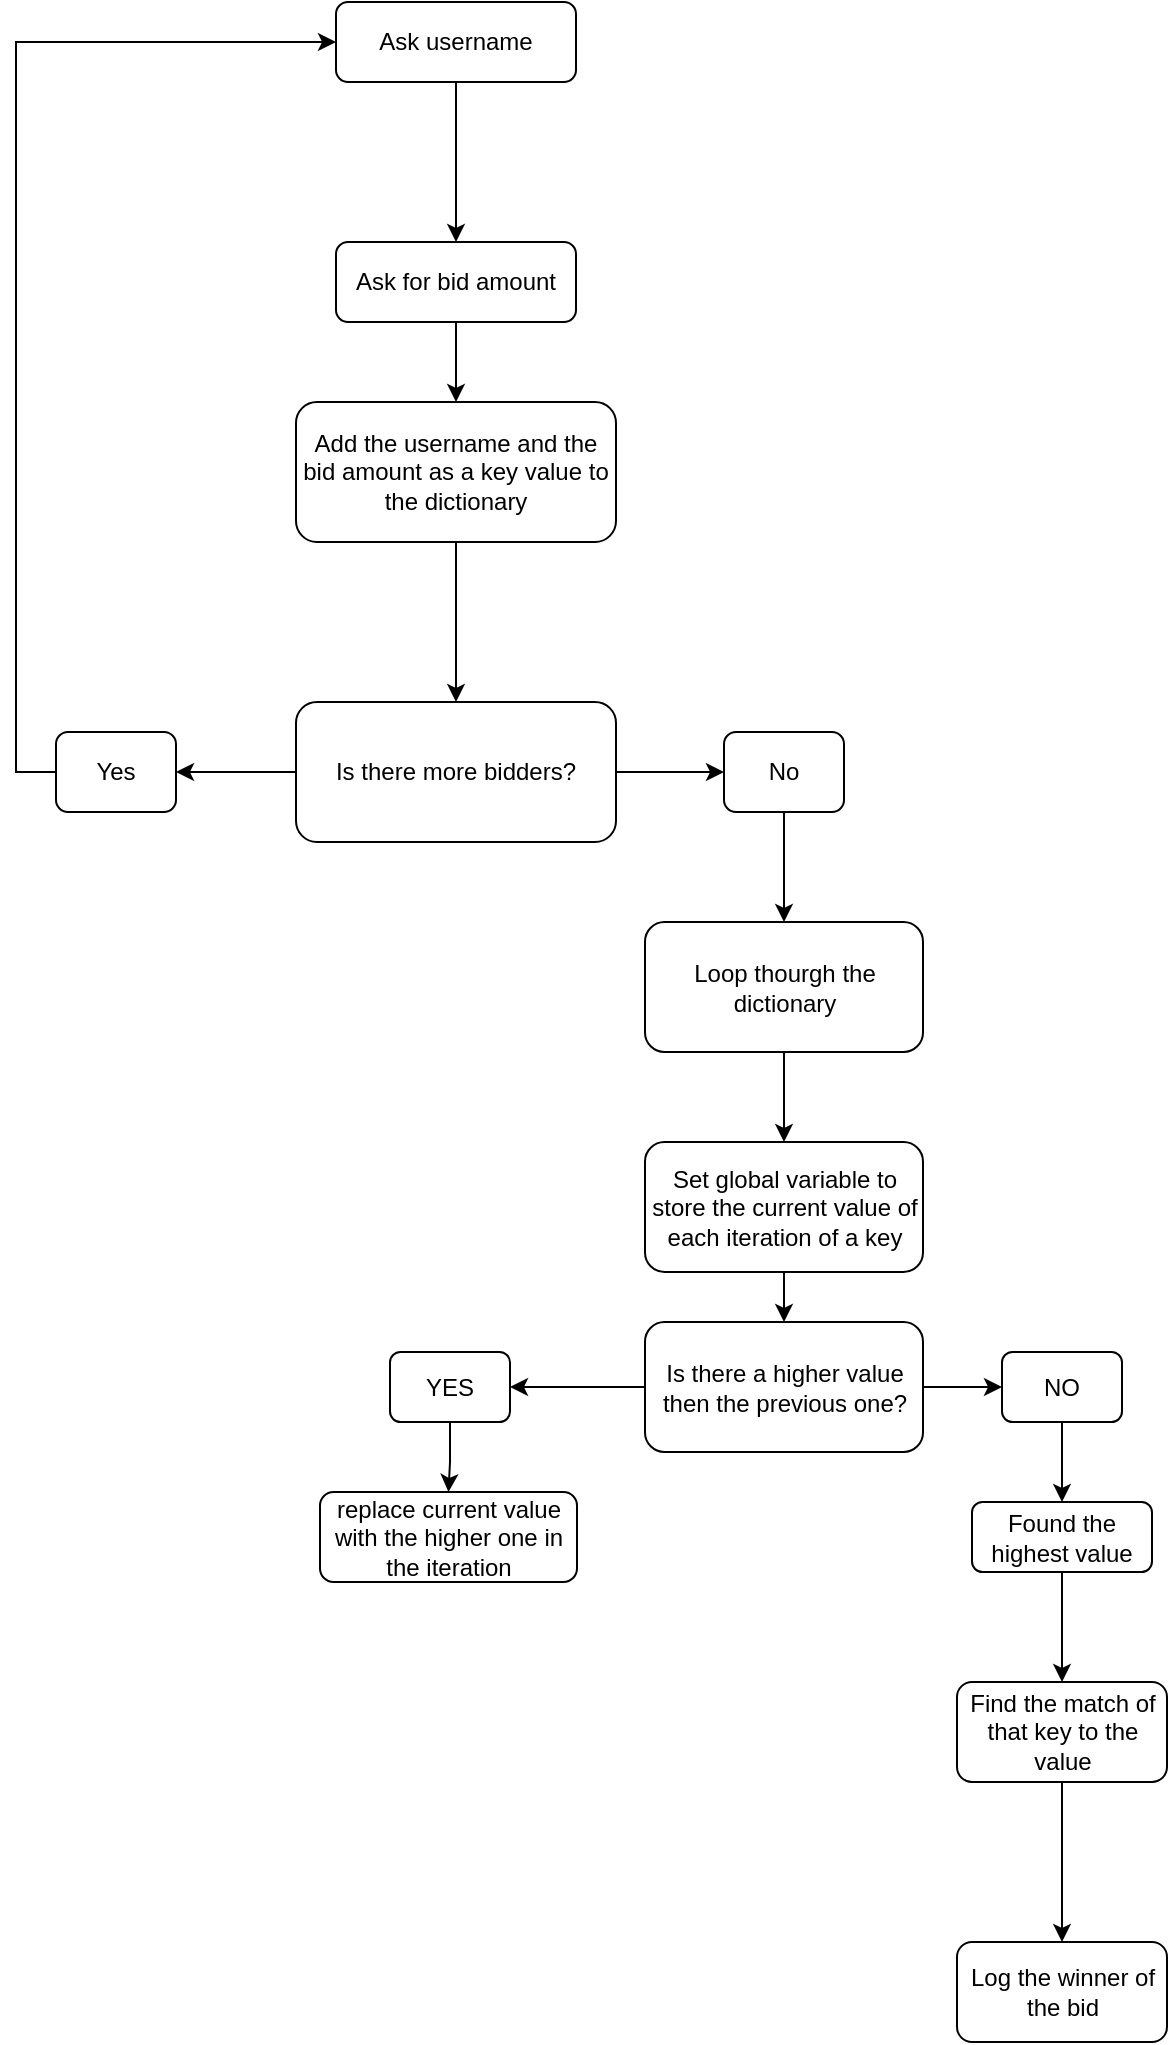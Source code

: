 <mxfile version="24.7.7">
  <diagram id="C5RBs43oDa-KdzZeNtuy" name="Page-1">
    <mxGraphModel dx="945" dy="810" grid="1" gridSize="10" guides="1" tooltips="1" connect="1" arrows="1" fold="1" page="1" pageScale="1" pageWidth="827" pageHeight="1169" math="0" shadow="0">
      <root>
        <mxCell id="WIyWlLk6GJQsqaUBKTNV-0" />
        <mxCell id="WIyWlLk6GJQsqaUBKTNV-1" parent="WIyWlLk6GJQsqaUBKTNV-0" />
        <mxCell id="PdQaRInikhkW18oeZY4p-2" value="" style="edgeStyle=orthogonalEdgeStyle;rounded=0;orthogonalLoop=1;jettySize=auto;html=1;" parent="WIyWlLk6GJQsqaUBKTNV-1" source="WIyWlLk6GJQsqaUBKTNV-3" target="PdQaRInikhkW18oeZY4p-1" edge="1">
          <mxGeometry relative="1" as="geometry" />
        </mxCell>
        <mxCell id="WIyWlLk6GJQsqaUBKTNV-3" value="Ask username" style="rounded=1;whiteSpace=wrap;html=1;fontSize=12;glass=0;strokeWidth=1;shadow=0;" parent="WIyWlLk6GJQsqaUBKTNV-1" vertex="1">
          <mxGeometry x="357" y="90" width="120" height="40" as="geometry" />
        </mxCell>
        <mxCell id="PdQaRInikhkW18oeZY4p-4" value="" style="edgeStyle=orthogonalEdgeStyle;rounded=0;orthogonalLoop=1;jettySize=auto;html=1;" parent="WIyWlLk6GJQsqaUBKTNV-1" source="PdQaRInikhkW18oeZY4p-1" target="PdQaRInikhkW18oeZY4p-3" edge="1">
          <mxGeometry relative="1" as="geometry" />
        </mxCell>
        <mxCell id="PdQaRInikhkW18oeZY4p-1" value="Ask for bid amount" style="rounded=1;whiteSpace=wrap;html=1;fontSize=12;glass=0;strokeWidth=1;shadow=0;" parent="WIyWlLk6GJQsqaUBKTNV-1" vertex="1">
          <mxGeometry x="357" y="210" width="120" height="40" as="geometry" />
        </mxCell>
        <mxCell id="PdQaRInikhkW18oeZY4p-6" value="" style="edgeStyle=orthogonalEdgeStyle;rounded=0;orthogonalLoop=1;jettySize=auto;html=1;" parent="WIyWlLk6GJQsqaUBKTNV-1" source="PdQaRInikhkW18oeZY4p-3" target="PdQaRInikhkW18oeZY4p-5" edge="1">
          <mxGeometry relative="1" as="geometry" />
        </mxCell>
        <mxCell id="PdQaRInikhkW18oeZY4p-3" value="Add the username and the bid amount as a key value to the dictionary" style="rounded=1;whiteSpace=wrap;html=1;fontSize=12;glass=0;strokeWidth=1;shadow=0;" parent="WIyWlLk6GJQsqaUBKTNV-1" vertex="1">
          <mxGeometry x="337" y="290" width="160" height="70" as="geometry" />
        </mxCell>
        <mxCell id="PdQaRInikhkW18oeZY4p-8" value="" style="edgeStyle=orthogonalEdgeStyle;rounded=0;orthogonalLoop=1;jettySize=auto;html=1;" parent="WIyWlLk6GJQsqaUBKTNV-1" source="PdQaRInikhkW18oeZY4p-5" target="PdQaRInikhkW18oeZY4p-7" edge="1">
          <mxGeometry relative="1" as="geometry" />
        </mxCell>
        <mxCell id="PdQaRInikhkW18oeZY4p-11" value="" style="edgeStyle=orthogonalEdgeStyle;rounded=0;orthogonalLoop=1;jettySize=auto;html=1;" parent="WIyWlLk6GJQsqaUBKTNV-1" source="PdQaRInikhkW18oeZY4p-5" target="PdQaRInikhkW18oeZY4p-10" edge="1">
          <mxGeometry relative="1" as="geometry" />
        </mxCell>
        <mxCell id="PdQaRInikhkW18oeZY4p-5" value="Is there more bidders?" style="rounded=1;whiteSpace=wrap;html=1;fontSize=12;glass=0;strokeWidth=1;shadow=0;" parent="WIyWlLk6GJQsqaUBKTNV-1" vertex="1">
          <mxGeometry x="337" y="440" width="160" height="70" as="geometry" />
        </mxCell>
        <mxCell id="PdQaRInikhkW18oeZY4p-13" value="" style="edgeStyle=orthogonalEdgeStyle;rounded=0;orthogonalLoop=1;jettySize=auto;html=1;" parent="WIyWlLk6GJQsqaUBKTNV-1" source="PdQaRInikhkW18oeZY4p-7" target="PdQaRInikhkW18oeZY4p-12" edge="1">
          <mxGeometry relative="1" as="geometry" />
        </mxCell>
        <mxCell id="PdQaRInikhkW18oeZY4p-7" value="No" style="rounded=1;whiteSpace=wrap;html=1;fontSize=12;glass=0;strokeWidth=1;shadow=0;" parent="WIyWlLk6GJQsqaUBKTNV-1" vertex="1">
          <mxGeometry x="551" y="455" width="60" height="40" as="geometry" />
        </mxCell>
        <mxCell id="PdQaRInikhkW18oeZY4p-14" style="edgeStyle=orthogonalEdgeStyle;rounded=0;orthogonalLoop=1;jettySize=auto;html=1;exitX=0;exitY=0.5;exitDx=0;exitDy=0;entryX=0;entryY=0.5;entryDx=0;entryDy=0;" parent="WIyWlLk6GJQsqaUBKTNV-1" source="PdQaRInikhkW18oeZY4p-10" target="WIyWlLk6GJQsqaUBKTNV-3" edge="1">
          <mxGeometry relative="1" as="geometry" />
        </mxCell>
        <mxCell id="PdQaRInikhkW18oeZY4p-10" value="Yes" style="rounded=1;whiteSpace=wrap;html=1;fontSize=12;glass=0;strokeWidth=1;shadow=0;" parent="WIyWlLk6GJQsqaUBKTNV-1" vertex="1">
          <mxGeometry x="217" y="455" width="60" height="40" as="geometry" />
        </mxCell>
        <mxCell id="PdQaRInikhkW18oeZY4p-20" value="" style="edgeStyle=orthogonalEdgeStyle;rounded=0;orthogonalLoop=1;jettySize=auto;html=1;" parent="WIyWlLk6GJQsqaUBKTNV-1" source="PdQaRInikhkW18oeZY4p-12" target="PdQaRInikhkW18oeZY4p-19" edge="1">
          <mxGeometry relative="1" as="geometry" />
        </mxCell>
        <mxCell id="PdQaRInikhkW18oeZY4p-12" value="Loop thourgh the dictionary" style="rounded=1;whiteSpace=wrap;html=1;fontSize=12;glass=0;strokeWidth=1;shadow=0;" parent="WIyWlLk6GJQsqaUBKTNV-1" vertex="1">
          <mxGeometry x="511.5" y="550" width="139" height="65" as="geometry" />
        </mxCell>
        <mxCell id="PdQaRInikhkW18oeZY4p-22" value="" style="edgeStyle=orthogonalEdgeStyle;rounded=0;orthogonalLoop=1;jettySize=auto;html=1;" parent="WIyWlLk6GJQsqaUBKTNV-1" source="PdQaRInikhkW18oeZY4p-19" target="PdQaRInikhkW18oeZY4p-21" edge="1">
          <mxGeometry relative="1" as="geometry" />
        </mxCell>
        <mxCell id="PdQaRInikhkW18oeZY4p-19" value="Set global variable to store the current value of each iteration of a key" style="rounded=1;whiteSpace=wrap;html=1;fontSize=12;glass=0;strokeWidth=1;shadow=0;" parent="WIyWlLk6GJQsqaUBKTNV-1" vertex="1">
          <mxGeometry x="511.5" y="660" width="139" height="65" as="geometry" />
        </mxCell>
        <mxCell id="PdQaRInikhkW18oeZY4p-24" value="" style="edgeStyle=orthogonalEdgeStyle;rounded=0;orthogonalLoop=1;jettySize=auto;html=1;" parent="WIyWlLk6GJQsqaUBKTNV-1" source="PdQaRInikhkW18oeZY4p-21" target="PdQaRInikhkW18oeZY4p-23" edge="1">
          <mxGeometry relative="1" as="geometry" />
        </mxCell>
        <mxCell id="PdQaRInikhkW18oeZY4p-26" value="" style="edgeStyle=orthogonalEdgeStyle;rounded=0;orthogonalLoop=1;jettySize=auto;html=1;" parent="WIyWlLk6GJQsqaUBKTNV-1" source="PdQaRInikhkW18oeZY4p-21" target="PdQaRInikhkW18oeZY4p-25" edge="1">
          <mxGeometry relative="1" as="geometry" />
        </mxCell>
        <mxCell id="PdQaRInikhkW18oeZY4p-21" value="Is there a higher value then the previous one?" style="rounded=1;whiteSpace=wrap;html=1;fontSize=12;glass=0;strokeWidth=1;shadow=0;" parent="WIyWlLk6GJQsqaUBKTNV-1" vertex="1">
          <mxGeometry x="511.5" y="750" width="139" height="65" as="geometry" />
        </mxCell>
        <mxCell id="PdQaRInikhkW18oeZY4p-28" value="" style="edgeStyle=orthogonalEdgeStyle;rounded=0;orthogonalLoop=1;jettySize=auto;html=1;" parent="WIyWlLk6GJQsqaUBKTNV-1" source="PdQaRInikhkW18oeZY4p-23" target="PdQaRInikhkW18oeZY4p-27" edge="1">
          <mxGeometry relative="1" as="geometry" />
        </mxCell>
        <mxCell id="PdQaRInikhkW18oeZY4p-23" value="NO" style="rounded=1;whiteSpace=wrap;html=1;fontSize=12;glass=0;strokeWidth=1;shadow=0;" parent="WIyWlLk6GJQsqaUBKTNV-1" vertex="1">
          <mxGeometry x="690" y="765" width="60" height="35" as="geometry" />
        </mxCell>
        <mxCell id="PdQaRInikhkW18oeZY4p-41" value="" style="edgeStyle=orthogonalEdgeStyle;rounded=0;orthogonalLoop=1;jettySize=auto;html=1;" parent="WIyWlLk6GJQsqaUBKTNV-1" source="PdQaRInikhkW18oeZY4p-25" target="PdQaRInikhkW18oeZY4p-37" edge="1">
          <mxGeometry relative="1" as="geometry" />
        </mxCell>
        <mxCell id="PdQaRInikhkW18oeZY4p-25" value="YES" style="rounded=1;whiteSpace=wrap;html=1;fontSize=12;glass=0;strokeWidth=1;shadow=0;" parent="WIyWlLk6GJQsqaUBKTNV-1" vertex="1">
          <mxGeometry x="384" y="765" width="60" height="35" as="geometry" />
        </mxCell>
        <mxCell id="PdQaRInikhkW18oeZY4p-31" style="edgeStyle=orthogonalEdgeStyle;rounded=0;orthogonalLoop=1;jettySize=auto;html=1;exitX=0.5;exitY=1;exitDx=0;exitDy=0;" parent="WIyWlLk6GJQsqaUBKTNV-1" source="PdQaRInikhkW18oeZY4p-27" target="PdQaRInikhkW18oeZY4p-29" edge="1">
          <mxGeometry relative="1" as="geometry" />
        </mxCell>
        <mxCell id="PdQaRInikhkW18oeZY4p-27" value="Found the highest value" style="rounded=1;whiteSpace=wrap;html=1;fontSize=12;glass=0;strokeWidth=1;shadow=0;" parent="WIyWlLk6GJQsqaUBKTNV-1" vertex="1">
          <mxGeometry x="675" y="840" width="90" height="35" as="geometry" />
        </mxCell>
        <mxCell id="PdQaRInikhkW18oeZY4p-33" value="" style="edgeStyle=orthogonalEdgeStyle;rounded=0;orthogonalLoop=1;jettySize=auto;html=1;" parent="WIyWlLk6GJQsqaUBKTNV-1" source="PdQaRInikhkW18oeZY4p-29" target="PdQaRInikhkW18oeZY4p-32" edge="1">
          <mxGeometry relative="1" as="geometry" />
        </mxCell>
        <mxCell id="PdQaRInikhkW18oeZY4p-29" value="Find the match of that key to the value" style="rounded=1;whiteSpace=wrap;html=1;fontSize=12;glass=0;strokeWidth=1;shadow=0;" parent="WIyWlLk6GJQsqaUBKTNV-1" vertex="1">
          <mxGeometry x="667.5" y="930" width="105" height="50" as="geometry" />
        </mxCell>
        <mxCell id="PdQaRInikhkW18oeZY4p-32" value="Log the winner of the bid" style="rounded=1;whiteSpace=wrap;html=1;fontSize=12;glass=0;strokeWidth=1;shadow=0;" parent="WIyWlLk6GJQsqaUBKTNV-1" vertex="1">
          <mxGeometry x="667.5" y="1060" width="105" height="50" as="geometry" />
        </mxCell>
        <mxCell id="PdQaRInikhkW18oeZY4p-37" value="replace current value with the higher one in the iteration" style="rounded=1;whiteSpace=wrap;html=1;fontSize=12;glass=0;strokeWidth=1;shadow=0;" parent="WIyWlLk6GJQsqaUBKTNV-1" vertex="1">
          <mxGeometry x="349" y="835" width="128.5" height="45" as="geometry" />
        </mxCell>
      </root>
    </mxGraphModel>
  </diagram>
</mxfile>

